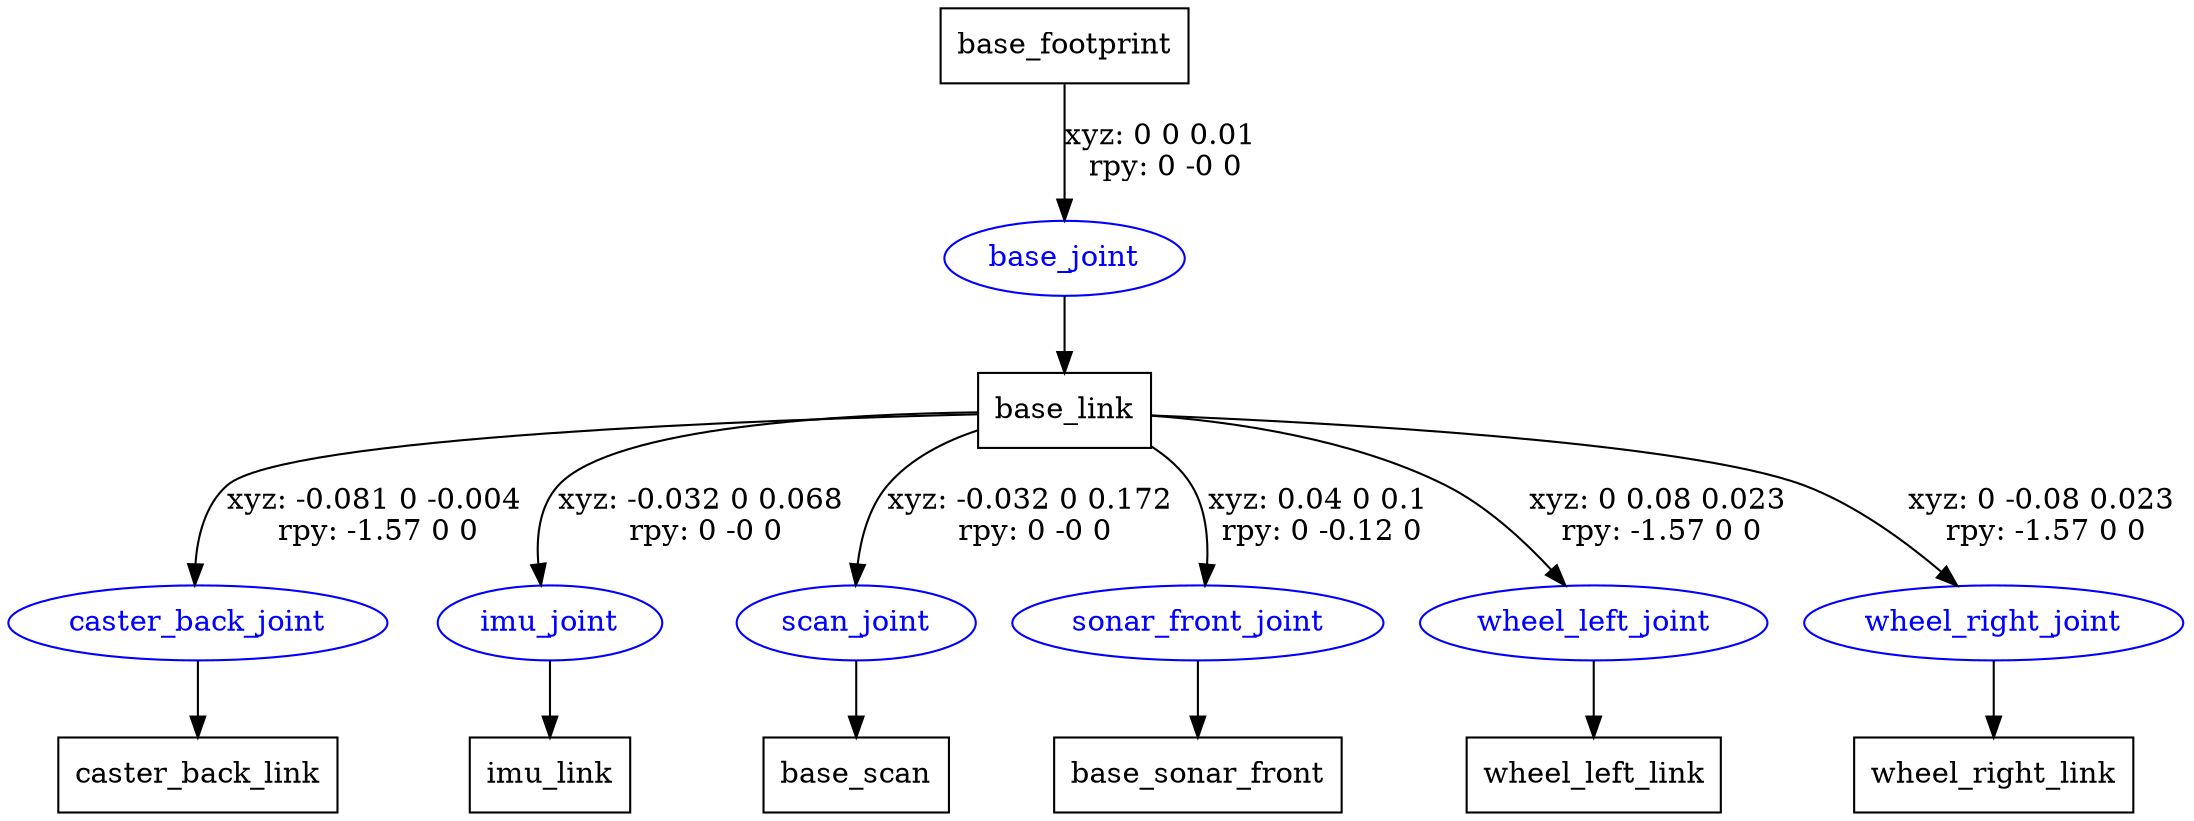 digraph G {
node [shape=box];
"base_footprint" [label="base_footprint"];
"base_link" [label="base_link"];
"caster_back_link" [label="caster_back_link"];
"imu_link" [label="imu_link"];
"base_scan" [label="base_scan"];
"base_sonar_front" [label="base_sonar_front"];
"wheel_left_link" [label="wheel_left_link"];
"wheel_right_link" [label="wheel_right_link"];
node [shape=ellipse, color=blue, fontcolor=blue];
"base_footprint" -> "base_joint" [label="xyz: 0 0 0.01 \nrpy: 0 -0 0"]
"base_joint" -> "base_link"
"base_link" -> "caster_back_joint" [label="xyz: -0.081 0 -0.004 \nrpy: -1.57 0 0"]
"caster_back_joint" -> "caster_back_link"
"base_link" -> "imu_joint" [label="xyz: -0.032 0 0.068 \nrpy: 0 -0 0"]
"imu_joint" -> "imu_link"
"base_link" -> "scan_joint" [label="xyz: -0.032 0 0.172 \nrpy: 0 -0 0"]
"scan_joint" -> "base_scan"
"base_link" -> "sonar_front_joint" [label="xyz: 0.04 0 0.1 \nrpy: 0 -0.12 0"]
"sonar_front_joint" -> "base_sonar_front"
"base_link" -> "wheel_left_joint" [label="xyz: 0 0.08 0.023 \nrpy: -1.57 0 0"]
"wheel_left_joint" -> "wheel_left_link"
"base_link" -> "wheel_right_joint" [label="xyz: 0 -0.08 0.023 \nrpy: -1.57 0 0"]
"wheel_right_joint" -> "wheel_right_link"
}
